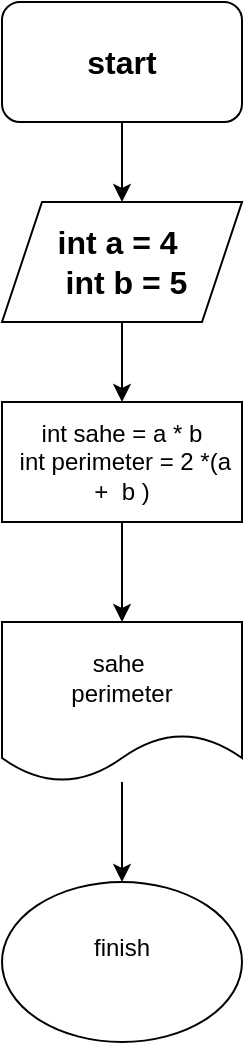 <mxfile version="24.7.17">
  <diagram id="C5RBs43oDa-KdzZeNtuy" name="Page-1">
    <mxGraphModel dx="1434" dy="780" grid="1" gridSize="10" guides="1" tooltips="1" connect="1" arrows="1" fold="1" page="1" pageScale="1" pageWidth="827" pageHeight="1169" math="0" shadow="0">
      <root>
        <mxCell id="WIyWlLk6GJQsqaUBKTNV-0" />
        <mxCell id="WIyWlLk6GJQsqaUBKTNV-1" parent="WIyWlLk6GJQsqaUBKTNV-0" />
        <mxCell id="zSo5ncNvcmj5FQpwvlpM-0" style="edgeStyle=orthogonalEdgeStyle;rounded=0;orthogonalLoop=1;jettySize=auto;html=1;fontStyle=1;fontSize=16;" edge="1" parent="WIyWlLk6GJQsqaUBKTNV-1" source="zSo5ncNvcmj5FQpwvlpM-1" target="zSo5ncNvcmj5FQpwvlpM-3">
          <mxGeometry relative="1" as="geometry" />
        </mxCell>
        <mxCell id="zSo5ncNvcmj5FQpwvlpM-1" value="start" style="rounded=1;whiteSpace=wrap;html=1;fontStyle=1;fontSize=16;" vertex="1" parent="WIyWlLk6GJQsqaUBKTNV-1">
          <mxGeometry x="354" y="130" width="120" height="60" as="geometry" />
        </mxCell>
        <mxCell id="zSo5ncNvcmj5FQpwvlpM-2" style="edgeStyle=orthogonalEdgeStyle;rounded=0;orthogonalLoop=1;jettySize=auto;html=1;fontStyle=1;fontSize=16;" edge="1" parent="WIyWlLk6GJQsqaUBKTNV-1" source="zSo5ncNvcmj5FQpwvlpM-3">
          <mxGeometry relative="1" as="geometry">
            <mxPoint x="414" y="330" as="targetPoint" />
          </mxGeometry>
        </mxCell>
        <mxCell id="zSo5ncNvcmj5FQpwvlpM-3" value="int a = 4&amp;nbsp;&lt;div&gt;&amp;nbsp;int b = 5&lt;/div&gt;" style="shape=parallelogram;perimeter=parallelogramPerimeter;whiteSpace=wrap;html=1;fixedSize=1;fontStyle=1;fontSize=16;" vertex="1" parent="WIyWlLk6GJQsqaUBKTNV-1">
          <mxGeometry x="354" y="230" width="120" height="60" as="geometry" />
        </mxCell>
        <mxCell id="zSo5ncNvcmj5FQpwvlpM-11" style="edgeStyle=orthogonalEdgeStyle;rounded=0;orthogonalLoop=1;jettySize=auto;html=1;" edge="1" parent="WIyWlLk6GJQsqaUBKTNV-1" source="zSo5ncNvcmj5FQpwvlpM-10" target="zSo5ncNvcmj5FQpwvlpM-12">
          <mxGeometry relative="1" as="geometry">
            <mxPoint x="414" y="470" as="targetPoint" />
          </mxGeometry>
        </mxCell>
        <mxCell id="zSo5ncNvcmj5FQpwvlpM-10" value="int sahe = a * b&lt;div&gt;&amp;nbsp;int perimeter = 2 *(a +&amp;nbsp; b )&lt;/div&gt;" style="rounded=0;whiteSpace=wrap;html=1;" vertex="1" parent="WIyWlLk6GJQsqaUBKTNV-1">
          <mxGeometry x="354" y="330" width="120" height="60" as="geometry" />
        </mxCell>
        <mxCell id="zSo5ncNvcmj5FQpwvlpM-13" style="edgeStyle=orthogonalEdgeStyle;rounded=0;orthogonalLoop=1;jettySize=auto;html=1;" edge="1" parent="WIyWlLk6GJQsqaUBKTNV-1" source="zSo5ncNvcmj5FQpwvlpM-12" target="zSo5ncNvcmj5FQpwvlpM-14">
          <mxGeometry relative="1" as="geometry">
            <mxPoint x="414" y="590" as="targetPoint" />
          </mxGeometry>
        </mxCell>
        <mxCell id="zSo5ncNvcmj5FQpwvlpM-12" value="sahe&amp;nbsp;&lt;br&gt;perimeter" style="shape=document;whiteSpace=wrap;html=1;boundedLbl=1;" vertex="1" parent="WIyWlLk6GJQsqaUBKTNV-1">
          <mxGeometry x="354" y="440" width="120" height="80" as="geometry" />
        </mxCell>
        <mxCell id="zSo5ncNvcmj5FQpwvlpM-14" value="finish&lt;div&gt;&lt;br&gt;&lt;/div&gt;" style="ellipse;whiteSpace=wrap;html=1;" vertex="1" parent="WIyWlLk6GJQsqaUBKTNV-1">
          <mxGeometry x="354" y="570" width="120" height="80" as="geometry" />
        </mxCell>
      </root>
    </mxGraphModel>
  </diagram>
</mxfile>

